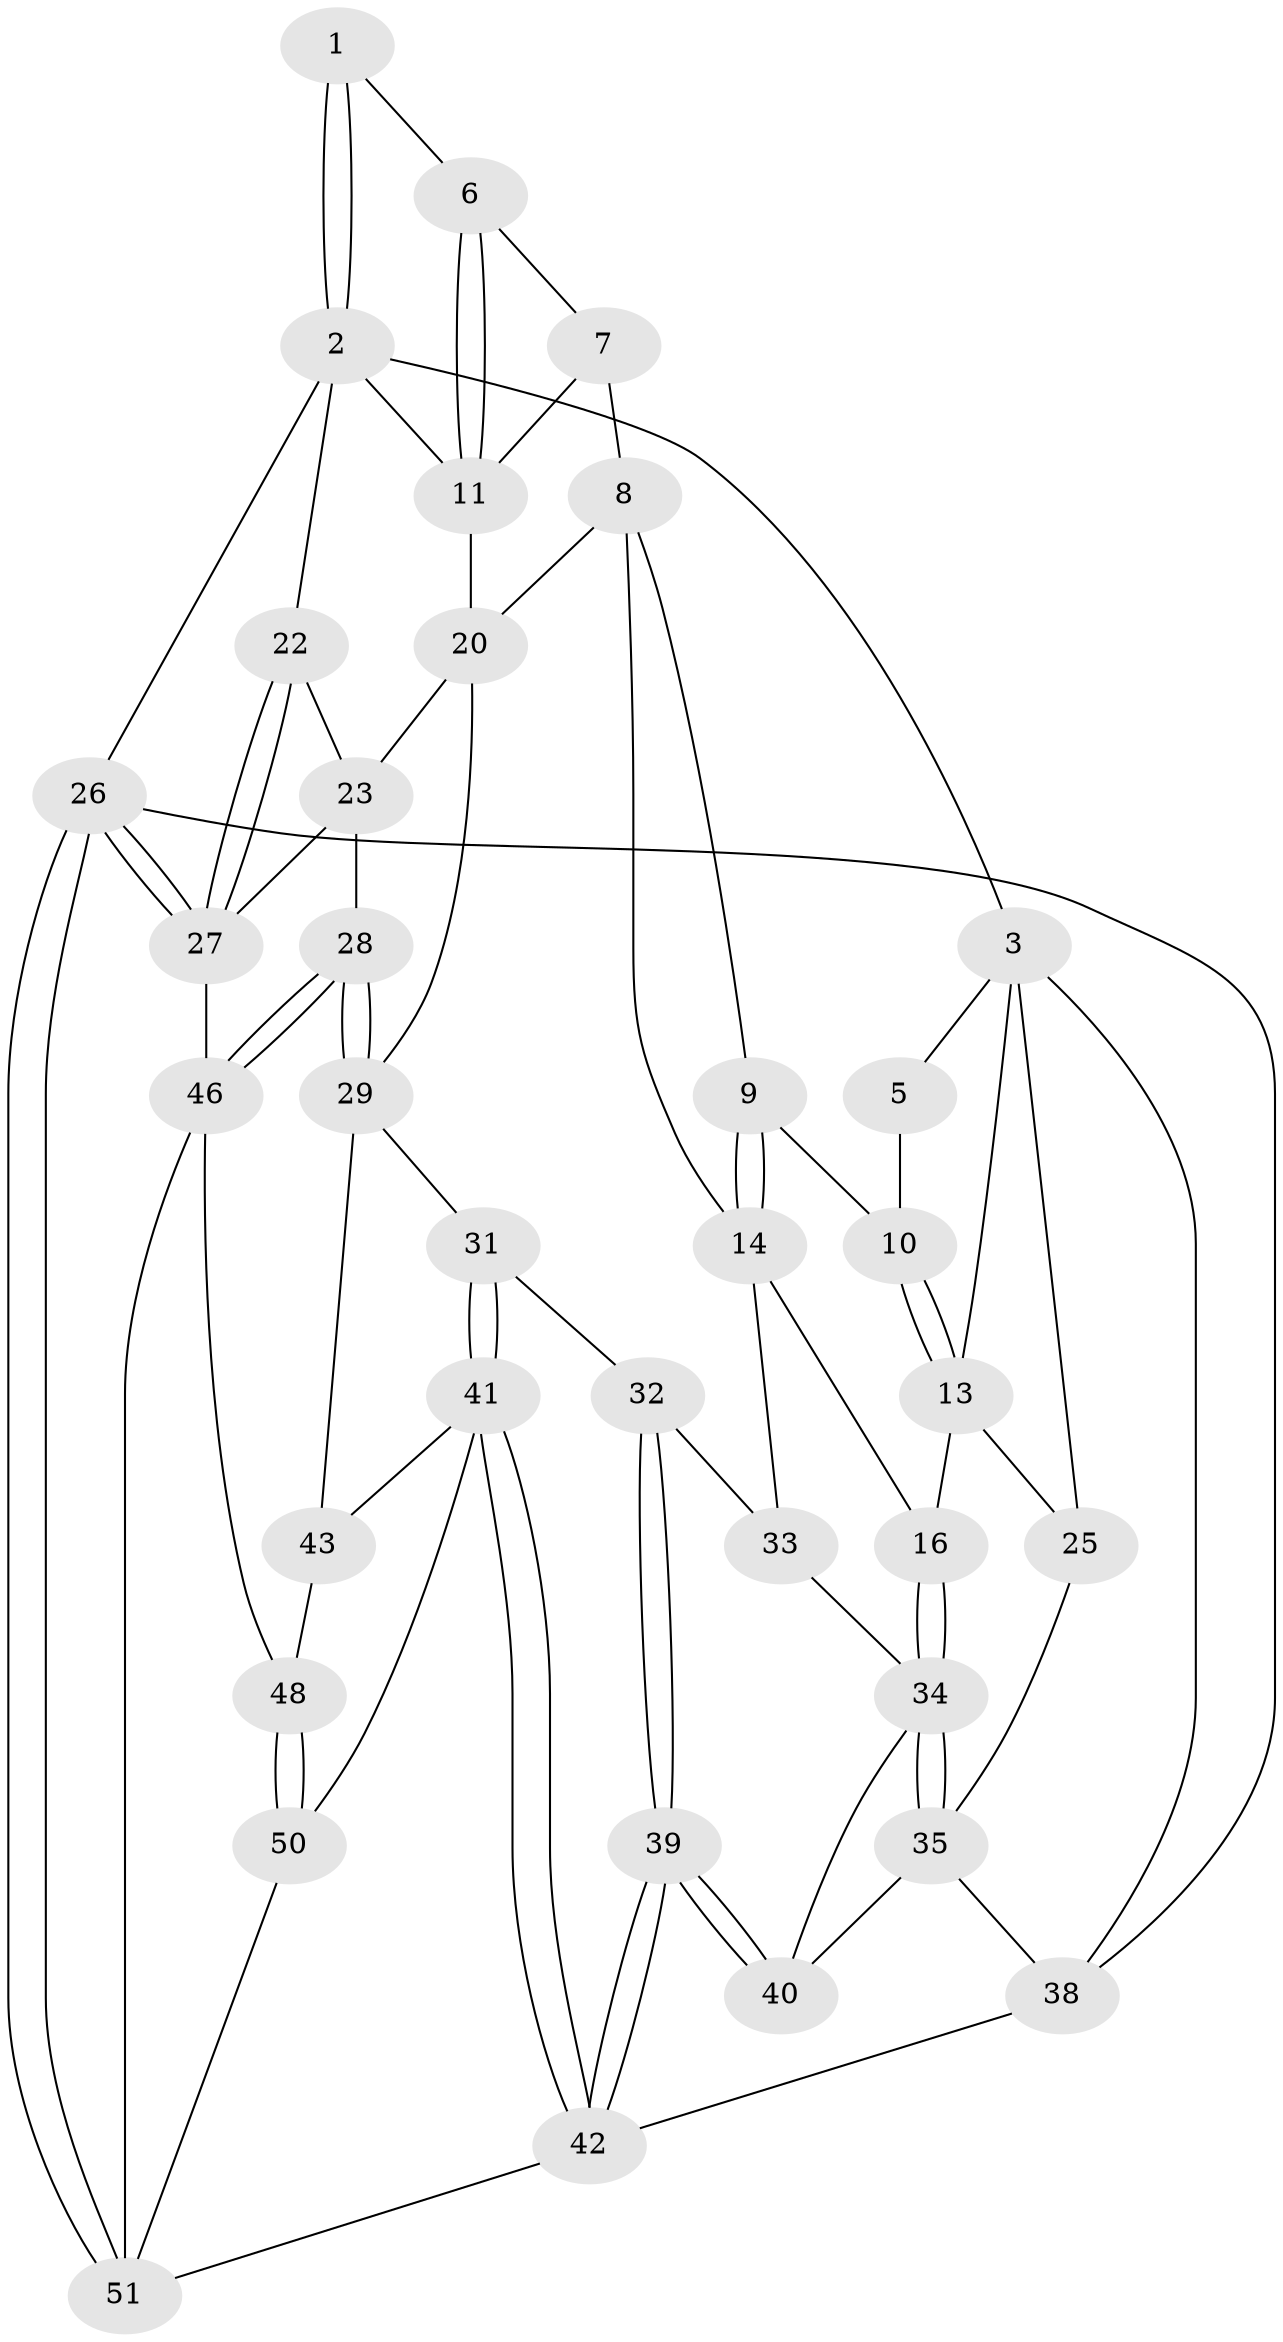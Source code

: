 // Generated by graph-tools (version 1.1) at 2025/24/03/03/25 07:24:38]
// undirected, 36 vertices, 80 edges
graph export_dot {
graph [start="1"]
  node [color=gray90,style=filled];
  1 [pos="+0.6155190928229084+0"];
  2 [pos="+1+0",super="+12"];
  3 [pos="+0+0",super="+4"];
  5 [pos="+0.27866766915684293+0"];
  6 [pos="+0.6240919620532375+0.1522915032344788"];
  7 [pos="+0.502417580134462+0.23820309651530355"];
  8 [pos="+0.4847640144104042+0.24437097388211862",super="+19"];
  9 [pos="+0.3782923291681342+0.18424789927080876"];
  10 [pos="+0.31820511665991363+0.10183602035548035"];
  11 [pos="+0.8131743385838169+0.22845282706385908",super="+18"];
  13 [pos="+0.1259680940940499+0.29135726839360965",super="+17"];
  14 [pos="+0.22739347706849067+0.4924578812583194",super="+15"];
  16 [pos="+0.20360642654997757+0.5107518176507105"];
  20 [pos="+0.7612525922022745+0.4427344522962243",super="+21"];
  22 [pos="+1+0.5312398921257191"];
  23 [pos="+1+0.536848487689886",super="+24"];
  25 [pos="+0+0.4591564419504577"];
  26 [pos="+1+1"];
  27 [pos="+1+1",super="+45"];
  28 [pos="+0.7755951049596371+0.7846142838971882"];
  29 [pos="+0.5936759440900882+0.6114471657564164",super="+30"];
  31 [pos="+0.43962325695292404+0.6382968992707732"];
  32 [pos="+0.36780158634819354+0.6138617708015546"];
  33 [pos="+0.26640582725769857+0.576212644376626"];
  34 [pos="+0.06376786097113284+0.7156200887282468",super="+37"];
  35 [pos="+0.04255526609312137+0.7398971584179568",super="+36"];
  38 [pos="+0+1"];
  39 [pos="+0.2705216570885213+0.9628939768090586"];
  40 [pos="+0.23446251202005738+0.8049464218210648"];
  41 [pos="+0.36783270682192415+1",super="+44"];
  42 [pos="+0.29939508272405485+1",super="+49"];
  43 [pos="+0.5569476441096386+0.7911108894007354"];
  46 [pos="+0.7834907385503372+0.7999583104623718",super="+47"];
  48 [pos="+0.6312461549818189+0.8754275469875946"];
  50 [pos="+0.518275928893018+0.9512000488523191"];
  51 [pos="+0.7456380794960322+1",super="+52"];
  1 -- 2;
  1 -- 2;
  1 -- 6;
  2 -- 3;
  2 -- 26;
  2 -- 11;
  2 -- 22;
  3 -- 25;
  3 -- 38;
  3 -- 5;
  3 -- 13;
  5 -- 10;
  6 -- 7;
  6 -- 11;
  6 -- 11;
  7 -- 8;
  7 -- 11;
  8 -- 9;
  8 -- 14;
  8 -- 20;
  9 -- 10;
  9 -- 14;
  9 -- 14;
  10 -- 13;
  10 -- 13;
  11 -- 20;
  13 -- 16;
  13 -- 25;
  14 -- 16;
  14 -- 33;
  16 -- 34;
  16 -- 34;
  20 -- 23;
  20 -- 29;
  22 -- 23;
  22 -- 27;
  22 -- 27;
  23 -- 28;
  23 -- 27;
  25 -- 35;
  26 -- 27;
  26 -- 27;
  26 -- 51;
  26 -- 51;
  26 -- 38;
  27 -- 46;
  28 -- 29;
  28 -- 29;
  28 -- 46;
  28 -- 46;
  29 -- 43;
  29 -- 31;
  31 -- 32;
  31 -- 41;
  31 -- 41;
  32 -- 33;
  32 -- 39;
  32 -- 39;
  33 -- 34;
  34 -- 35;
  34 -- 35;
  34 -- 40;
  35 -- 40;
  35 -- 38;
  38 -- 42;
  39 -- 40;
  39 -- 40;
  39 -- 42;
  39 -- 42;
  41 -- 42;
  41 -- 42;
  41 -- 50;
  41 -- 43;
  42 -- 51;
  43 -- 48;
  46 -- 48;
  46 -- 51;
  48 -- 50;
  48 -- 50;
  50 -- 51;
}
